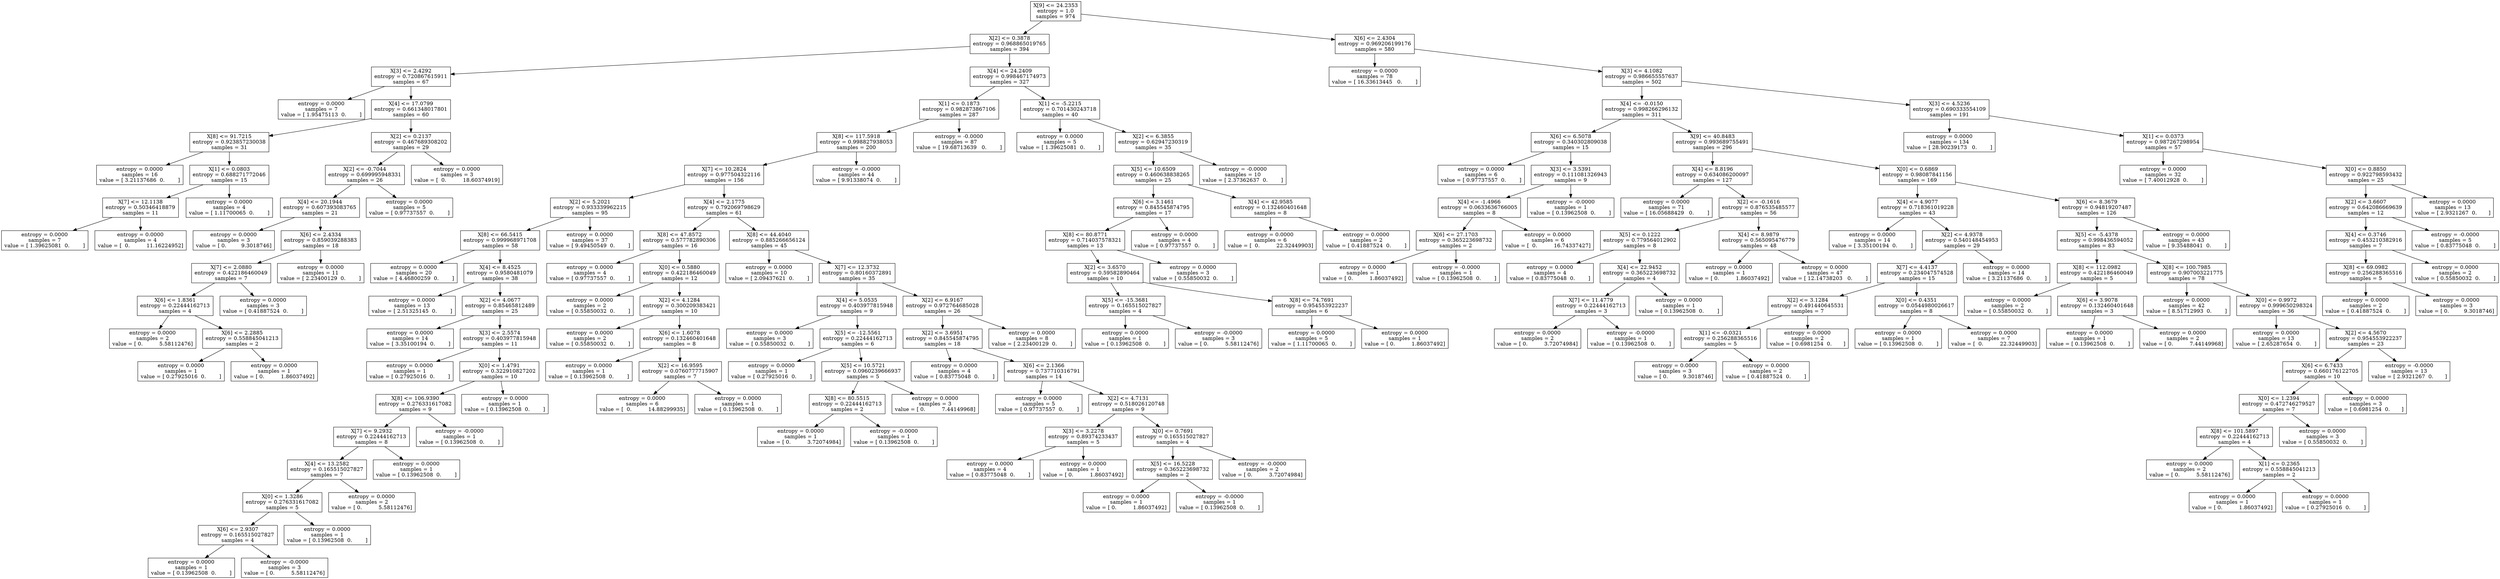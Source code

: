 digraph Tree {
0 [label="X[9] <= 24.2353\nentropy = 1.0\nsamples = 974", shape="box"] ;
1 [label="X[2] <= 0.3878\nentropy = 0.968865019765\nsamples = 394", shape="box"] ;
0 -> 1 ;
2 [label="X[3] <= 2.4292\nentropy = 0.720867615911\nsamples = 67", shape="box"] ;
1 -> 2 ;
3 [label="entropy = 0.0000\nsamples = 7\nvalue = [ 1.95475113  0.        ]", shape="box"] ;
2 -> 3 ;
4 [label="X[4] <= 17.0799\nentropy = 0.661348017801\nsamples = 60", shape="box"] ;
2 -> 4 ;
5 [label="X[8] <= 91.7215\nentropy = 0.923857230038\nsamples = 31", shape="box"] ;
4 -> 5 ;
6 [label="entropy = 0.0000\nsamples = 16\nvalue = [ 3.21137686  0.        ]", shape="box"] ;
5 -> 6 ;
7 [label="X[1] <= 0.0803\nentropy = 0.688271772046\nsamples = 15", shape="box"] ;
5 -> 7 ;
8 [label="X[7] <= 12.1138\nentropy = 0.50346418879\nsamples = 11", shape="box"] ;
7 -> 8 ;
9 [label="entropy = 0.0000\nsamples = 7\nvalue = [ 1.39625081  0.        ]", shape="box"] ;
8 -> 9 ;
10 [label="entropy = 0.0000\nsamples = 4\nvalue = [  0.          11.16224952]", shape="box"] ;
8 -> 10 ;
11 [label="entropy = 0.0000\nsamples = 4\nvalue = [ 1.11700065  0.        ]", shape="box"] ;
7 -> 11 ;
12 [label="X[2] <= 0.2137\nentropy = 0.467689308202\nsamples = 29", shape="box"] ;
4 -> 12 ;
13 [label="X[2] <= -0.7044\nentropy = 0.699995948331\nsamples = 26", shape="box"] ;
12 -> 13 ;
14 [label="X[4] <= 20.1944\nentropy = 0.607393083765\nsamples = 21", shape="box"] ;
13 -> 14 ;
15 [label="entropy = 0.0000\nsamples = 3\nvalue = [ 0.         9.3018746]", shape="box"] ;
14 -> 15 ;
16 [label="X[6] <= 2.4334\nentropy = 0.859039288383\nsamples = 18", shape="box"] ;
14 -> 16 ;
17 [label="X[7] <= 2.0880\nentropy = 0.422186460049\nsamples = 7", shape="box"] ;
16 -> 17 ;
18 [label="X[6] <= 1.8361\nentropy = 0.22444162713\nsamples = 4", shape="box"] ;
17 -> 18 ;
19 [label="entropy = 0.0000\nsamples = 2\nvalue = [ 0.          5.58112476]", shape="box"] ;
18 -> 19 ;
20 [label="X[6] <= 2.2885\nentropy = 0.558845041213\nsamples = 2", shape="box"] ;
18 -> 20 ;
21 [label="entropy = 0.0000\nsamples = 1\nvalue = [ 0.27925016  0.        ]", shape="box"] ;
20 -> 21 ;
22 [label="entropy = 0.0000\nsamples = 1\nvalue = [ 0.          1.86037492]", shape="box"] ;
20 -> 22 ;
23 [label="entropy = 0.0000\nsamples = 3\nvalue = [ 0.41887524  0.        ]", shape="box"] ;
17 -> 23 ;
24 [label="entropy = 0.0000\nsamples = 11\nvalue = [ 2.23400129  0.        ]", shape="box"] ;
16 -> 24 ;
25 [label="entropy = 0.0000\nsamples = 5\nvalue = [ 0.97737557  0.        ]", shape="box"] ;
13 -> 25 ;
26 [label="entropy = 0.0000\nsamples = 3\nvalue = [  0.          18.60374919]", shape="box"] ;
12 -> 26 ;
27 [label="X[4] <= 24.2409\nentropy = 0.998467174973\nsamples = 327", shape="box"] ;
1 -> 27 ;
28 [label="X[1] <= 0.1873\nentropy = 0.982873867106\nsamples = 287", shape="box"] ;
27 -> 28 ;
29 [label="X[8] <= 117.5918\nentropy = 0.998827938053\nsamples = 200", shape="box"] ;
28 -> 29 ;
30 [label="X[7] <= 10.2824\nentropy = 0.977504322116\nsamples = 156", shape="box"] ;
29 -> 30 ;
31 [label="X[2] <= 5.2021\nentropy = 0.933339962215\nsamples = 95", shape="box"] ;
30 -> 31 ;
32 [label="X[8] <= 66.5415\nentropy = 0.999968971708\nsamples = 58", shape="box"] ;
31 -> 32 ;
33 [label="entropy = 0.0000\nsamples = 20\nvalue = [ 4.46800259  0.        ]", shape="box"] ;
32 -> 33 ;
34 [label="X[4] <= 8.4525\nentropy = 0.9580481079\nsamples = 38", shape="box"] ;
32 -> 34 ;
35 [label="entropy = 0.0000\nsamples = 13\nvalue = [ 2.51325145  0.        ]", shape="box"] ;
34 -> 35 ;
36 [label="X[2] <= 4.0677\nentropy = 0.85465812489\nsamples = 25", shape="box"] ;
34 -> 36 ;
37 [label="entropy = 0.0000\nsamples = 14\nvalue = [ 3.35100194  0.        ]", shape="box"] ;
36 -> 37 ;
38 [label="X[3] <= 2.5574\nentropy = 0.403977815948\nsamples = 11", shape="box"] ;
36 -> 38 ;
39 [label="entropy = 0.0000\nsamples = 1\nvalue = [ 0.27925016  0.        ]", shape="box"] ;
38 -> 39 ;
40 [label="X[0] <= 1.4791\nentropy = 0.322910827202\nsamples = 10", shape="box"] ;
38 -> 40 ;
41 [label="X[8] <= 106.9390\nentropy = 0.276331617082\nsamples = 9", shape="box"] ;
40 -> 41 ;
42 [label="X[7] <= 9.2932\nentropy = 0.22444162713\nsamples = 8", shape="box"] ;
41 -> 42 ;
43 [label="X[4] <= 13.2582\nentropy = 0.165515027827\nsamples = 7", shape="box"] ;
42 -> 43 ;
44 [label="X[0] <= 1.3286\nentropy = 0.276331617082\nsamples = 5", shape="box"] ;
43 -> 44 ;
45 [label="X[6] <= 2.9307\nentropy = 0.165515027827\nsamples = 4", shape="box"] ;
44 -> 45 ;
46 [label="entropy = 0.0000\nsamples = 1\nvalue = [ 0.13962508  0.        ]", shape="box"] ;
45 -> 46 ;
47 [label="entropy = -0.0000\nsamples = 3\nvalue = [ 0.          5.58112476]", shape="box"] ;
45 -> 47 ;
48 [label="entropy = 0.0000\nsamples = 1\nvalue = [ 0.13962508  0.        ]", shape="box"] ;
44 -> 48 ;
49 [label="entropy = 0.0000\nsamples = 2\nvalue = [ 0.          5.58112476]", shape="box"] ;
43 -> 49 ;
50 [label="entropy = 0.0000\nsamples = 1\nvalue = [ 0.13962508  0.        ]", shape="box"] ;
42 -> 50 ;
51 [label="entropy = -0.0000\nsamples = 1\nvalue = [ 0.13962508  0.        ]", shape="box"] ;
41 -> 51 ;
52 [label="entropy = 0.0000\nsamples = 1\nvalue = [ 0.13962508  0.        ]", shape="box"] ;
40 -> 52 ;
53 [label="entropy = 0.0000\nsamples = 37\nvalue = [ 9.49450549  0.        ]", shape="box"] ;
31 -> 53 ;
54 [label="X[4] <= 2.1775\nentropy = 0.792069798629\nsamples = 61", shape="box"] ;
30 -> 54 ;
55 [label="X[8] <= 47.8572\nentropy = 0.577782890306\nsamples = 16", shape="box"] ;
54 -> 55 ;
56 [label="entropy = 0.0000\nsamples = 4\nvalue = [ 0.97737557  0.        ]", shape="box"] ;
55 -> 56 ;
57 [label="X[0] <= 0.5880\nentropy = 0.422186460049\nsamples = 12", shape="box"] ;
55 -> 57 ;
58 [label="entropy = 0.0000\nsamples = 2\nvalue = [ 0.55850032  0.        ]", shape="box"] ;
57 -> 58 ;
59 [label="X[2] <= 4.1284\nentropy = 0.300209383421\nsamples = 10", shape="box"] ;
57 -> 59 ;
60 [label="entropy = 0.0000\nsamples = 2\nvalue = [ 0.55850032  0.        ]", shape="box"] ;
59 -> 60 ;
61 [label="X[6] <= 1.6078\nentropy = 0.132460401648\nsamples = 8", shape="box"] ;
59 -> 61 ;
62 [label="entropy = 0.0000\nsamples = 1\nvalue = [ 0.13962508  0.        ]", shape="box"] ;
61 -> 62 ;
63 [label="X[2] <= 16.9595\nentropy = 0.0760777715907\nsamples = 7", shape="box"] ;
61 -> 63 ;
64 [label="entropy = 0.0000\nsamples = 6\nvalue = [  0.          14.88299935]", shape="box"] ;
63 -> 64 ;
65 [label="entropy = 0.0000\nsamples = 1\nvalue = [ 0.13962508  0.        ]", shape="box"] ;
63 -> 65 ;
66 [label="X[8] <= 44.4040\nentropy = 0.885266656124\nsamples = 45", shape="box"] ;
54 -> 66 ;
67 [label="entropy = 0.0000\nsamples = 10\nvalue = [ 2.09437621  0.        ]", shape="box"] ;
66 -> 67 ;
68 [label="X[7] <= 12.3732\nentropy = 0.80160372891\nsamples = 35", shape="box"] ;
66 -> 68 ;
69 [label="X[4] <= 5.0535\nentropy = 0.403977815948\nsamples = 9", shape="box"] ;
68 -> 69 ;
70 [label="entropy = 0.0000\nsamples = 3\nvalue = [ 0.55850032  0.        ]", shape="box"] ;
69 -> 70 ;
71 [label="X[5] <= -12.5561\nentropy = 0.22444162713\nsamples = 6", shape="box"] ;
69 -> 71 ;
72 [label="entropy = 0.0000\nsamples = 1\nvalue = [ 0.27925016  0.        ]", shape="box"] ;
71 -> 72 ;
73 [label="X[5] <= 10.5721\nentropy = 0.0960239666937\nsamples = 5", shape="box"] ;
71 -> 73 ;
74 [label="X[8] <= 80.5515\nentropy = 0.22444162713\nsamples = 2", shape="box"] ;
73 -> 74 ;
75 [label="entropy = 0.0000\nsamples = 1\nvalue = [ 0.          3.72074984]", shape="box"] ;
74 -> 75 ;
76 [label="entropy = -0.0000\nsamples = 1\nvalue = [ 0.13962508  0.        ]", shape="box"] ;
74 -> 76 ;
77 [label="entropy = 0.0000\nsamples = 3\nvalue = [ 0.          7.44149968]", shape="box"] ;
73 -> 77 ;
78 [label="X[2] <= 6.9167\nentropy = 0.972764685028\nsamples = 26", shape="box"] ;
68 -> 78 ;
79 [label="X[2] <= 3.6951\nentropy = 0.845545874795\nsamples = 18", shape="box"] ;
78 -> 79 ;
80 [label="entropy = 0.0000\nsamples = 4\nvalue = [ 0.83775048  0.        ]", shape="box"] ;
79 -> 80 ;
81 [label="X[6] <= 2.1366\nentropy = 0.737710316791\nsamples = 14", shape="box"] ;
79 -> 81 ;
82 [label="entropy = 0.0000\nsamples = 5\nvalue = [ 0.97737557  0.        ]", shape="box"] ;
81 -> 82 ;
83 [label="X[2] <= 4.7131\nentropy = 0.518026120748\nsamples = 9", shape="box"] ;
81 -> 83 ;
84 [label="X[3] <= 3.2278\nentropy = 0.89374233437\nsamples = 5", shape="box"] ;
83 -> 84 ;
85 [label="entropy = 0.0000\nsamples = 4\nvalue = [ 0.83775048  0.        ]", shape="box"] ;
84 -> 85 ;
86 [label="entropy = 0.0000\nsamples = 1\nvalue = [ 0.          1.86037492]", shape="box"] ;
84 -> 86 ;
87 [label="X[0] <= 0.7691\nentropy = 0.165515027827\nsamples = 4", shape="box"] ;
83 -> 87 ;
88 [label="X[5] <= 16.5228\nentropy = 0.365223698732\nsamples = 2", shape="box"] ;
87 -> 88 ;
89 [label="entropy = 0.0000\nsamples = 1\nvalue = [ 0.          1.86037492]", shape="box"] ;
88 -> 89 ;
90 [label="entropy = -0.0000\nsamples = 1\nvalue = [ 0.13962508  0.        ]", shape="box"] ;
88 -> 90 ;
91 [label="entropy = -0.0000\nsamples = 2\nvalue = [ 0.          3.72074984]", shape="box"] ;
87 -> 91 ;
92 [label="entropy = 0.0000\nsamples = 8\nvalue = [ 2.23400129  0.        ]", shape="box"] ;
78 -> 92 ;
93 [label="entropy = -0.0000\nsamples = 44\nvalue = [ 9.91338074  0.        ]", shape="box"] ;
29 -> 93 ;
94 [label="entropy = -0.0000\nsamples = 87\nvalue = [ 19.68713639   0.        ]", shape="box"] ;
28 -> 94 ;
95 [label="X[1] <= -5.2215\nentropy = 0.701430243718\nsamples = 40", shape="box"] ;
27 -> 95 ;
96 [label="entropy = 0.0000\nsamples = 5\nvalue = [ 1.39625081  0.        ]", shape="box"] ;
95 -> 96 ;
97 [label="X[2] <= 6.3855\nentropy = 0.62947230319\nsamples = 35", shape="box"] ;
95 -> 97 ;
98 [label="X[5] <= 10.6509\nentropy = 0.460638838265\nsamples = 25", shape="box"] ;
97 -> 98 ;
99 [label="X[6] <= 3.1461\nentropy = 0.845545874795\nsamples = 17", shape="box"] ;
98 -> 99 ;
100 [label="X[8] <= 80.8771\nentropy = 0.714037578321\nsamples = 13", shape="box"] ;
99 -> 100 ;
101 [label="X[2] <= 3.6570\nentropy = 0.59582890464\nsamples = 10", shape="box"] ;
100 -> 101 ;
102 [label="X[5] <= -15.3681\nentropy = 0.165515027827\nsamples = 4", shape="box"] ;
101 -> 102 ;
103 [label="entropy = 0.0000\nsamples = 1\nvalue = [ 0.13962508  0.        ]", shape="box"] ;
102 -> 103 ;
104 [label="entropy = -0.0000\nsamples = 3\nvalue = [ 0.          5.58112476]", shape="box"] ;
102 -> 104 ;
105 [label="X[8] <= 74.7691\nentropy = 0.954553922237\nsamples = 6", shape="box"] ;
101 -> 105 ;
106 [label="entropy = 0.0000\nsamples = 5\nvalue = [ 1.11700065  0.        ]", shape="box"] ;
105 -> 106 ;
107 [label="entropy = 0.0000\nsamples = 1\nvalue = [ 0.          1.86037492]", shape="box"] ;
105 -> 107 ;
108 [label="entropy = 0.0000\nsamples = 3\nvalue = [ 0.55850032  0.        ]", shape="box"] ;
100 -> 108 ;
109 [label="entropy = 0.0000\nsamples = 4\nvalue = [ 0.97737557  0.        ]", shape="box"] ;
99 -> 109 ;
110 [label="X[4] <= 42.9585\nentropy = 0.132460401648\nsamples = 8", shape="box"] ;
98 -> 110 ;
111 [label="entropy = 0.0000\nsamples = 6\nvalue = [  0.          22.32449903]", shape="box"] ;
110 -> 111 ;
112 [label="entropy = 0.0000\nsamples = 2\nvalue = [ 0.41887524  0.        ]", shape="box"] ;
110 -> 112 ;
113 [label="entropy = -0.0000\nsamples = 10\nvalue = [ 2.37362637  0.        ]", shape="box"] ;
97 -> 113 ;
114 [label="X[6] <= 2.4304\nentropy = 0.969206199176\nsamples = 580", shape="box"] ;
0 -> 114 ;
115 [label="entropy = 0.0000\nsamples = 78\nvalue = [ 16.33613445   0.        ]", shape="box"] ;
114 -> 115 ;
116 [label="X[3] <= 4.1082\nentropy = 0.986655557637\nsamples = 502", shape="box"] ;
114 -> 116 ;
117 [label="X[4] <= -0.0150\nentropy = 0.998266296132\nsamples = 311", shape="box"] ;
116 -> 117 ;
118 [label="X[6] <= 6.5078\nentropy = 0.340302809038\nsamples = 15", shape="box"] ;
117 -> 118 ;
119 [label="entropy = 0.0000\nsamples = 6\nvalue = [ 0.97737557  0.        ]", shape="box"] ;
118 -> 119 ;
120 [label="X[3] <= 3.5391\nentropy = 0.111081326943\nsamples = 9", shape="box"] ;
118 -> 120 ;
121 [label="X[4] <= -1.4966\nentropy = 0.0633636766005\nsamples = 8", shape="box"] ;
120 -> 121 ;
122 [label="X[6] <= 27.1703\nentropy = 0.365223698732\nsamples = 2", shape="box"] ;
121 -> 122 ;
123 [label="entropy = 0.0000\nsamples = 1\nvalue = [ 0.          1.86037492]", shape="box"] ;
122 -> 123 ;
124 [label="entropy = -0.0000\nsamples = 1\nvalue = [ 0.13962508  0.        ]", shape="box"] ;
122 -> 124 ;
125 [label="entropy = 0.0000\nsamples = 6\nvalue = [  0.          16.74337427]", shape="box"] ;
121 -> 125 ;
126 [label="entropy = -0.0000\nsamples = 1\nvalue = [ 0.13962508  0.        ]", shape="box"] ;
120 -> 126 ;
127 [label="X[9] <= 40.8483\nentropy = 0.993689755491\nsamples = 296", shape="box"] ;
117 -> 127 ;
128 [label="X[4] <= 8.8196\nentropy = 0.634086200097\nsamples = 127", shape="box"] ;
127 -> 128 ;
129 [label="entropy = 0.0000\nsamples = 71\nvalue = [ 16.05688429   0.        ]", shape="box"] ;
128 -> 129 ;
130 [label="X[2] <= -0.1616\nentropy = 0.876535485577\nsamples = 56", shape="box"] ;
128 -> 130 ;
131 [label="X[5] <= 0.1222\nentropy = 0.779564012902\nsamples = 8", shape="box"] ;
130 -> 131 ;
132 [label="entropy = 0.0000\nsamples = 4\nvalue = [ 0.83775048  0.        ]", shape="box"] ;
131 -> 132 ;
133 [label="X[4] <= 22.9452\nentropy = 0.365223698732\nsamples = 4", shape="box"] ;
131 -> 133 ;
134 [label="X[7] <= 11.4779\nentropy = 0.22444162713\nsamples = 3", shape="box"] ;
133 -> 134 ;
135 [label="entropy = 0.0000\nsamples = 2\nvalue = [ 0.          3.72074984]", shape="box"] ;
134 -> 135 ;
136 [label="entropy = -0.0000\nsamples = 1\nvalue = [ 0.13962508  0.        ]", shape="box"] ;
134 -> 136 ;
137 [label="entropy = 0.0000\nsamples = 1\nvalue = [ 0.13962508  0.        ]", shape="box"] ;
133 -> 137 ;
138 [label="X[4] <= 8.9879\nentropy = 0.565095476779\nsamples = 48", shape="box"] ;
130 -> 138 ;
139 [label="entropy = 0.0000\nsamples = 1\nvalue = [ 0.          1.86037492]", shape="box"] ;
138 -> 139 ;
140 [label="entropy = 0.0000\nsamples = 47\nvalue = [ 12.14738203   0.        ]", shape="box"] ;
138 -> 140 ;
141 [label="X[0] <= 0.6869\nentropy = 0.98087841156\nsamples = 169", shape="box"] ;
127 -> 141 ;
142 [label="X[4] <= 4.9077\nentropy = 0.718361019228\nsamples = 43", shape="box"] ;
141 -> 142 ;
143 [label="entropy = 0.0000\nsamples = 14\nvalue = [ 3.35100194  0.        ]", shape="box"] ;
142 -> 143 ;
144 [label="X[2] <= 4.9378\nentropy = 0.540148454953\nsamples = 29", shape="box"] ;
142 -> 144 ;
145 [label="X[7] <= 4.4137\nentropy = 0.234047574528\nsamples = 15", shape="box"] ;
144 -> 145 ;
146 [label="X[2] <= 3.1284\nentropy = 0.491440645531\nsamples = 7", shape="box"] ;
145 -> 146 ;
147 [label="X[1] <= -0.0321\nentropy = 0.256288365516\nsamples = 5", shape="box"] ;
146 -> 147 ;
148 [label="entropy = 0.0000\nsamples = 3\nvalue = [ 0.         9.3018746]", shape="box"] ;
147 -> 148 ;
149 [label="entropy = 0.0000\nsamples = 2\nvalue = [ 0.41887524  0.        ]", shape="box"] ;
147 -> 149 ;
150 [label="entropy = 0.0000\nsamples = 2\nvalue = [ 0.6981254  0.       ]", shape="box"] ;
146 -> 150 ;
151 [label="X[0] <= 0.4351\nentropy = 0.0544980026617\nsamples = 8", shape="box"] ;
145 -> 151 ;
152 [label="entropy = 0.0000\nsamples = 1\nvalue = [ 0.13962508  0.        ]", shape="box"] ;
151 -> 152 ;
153 [label="entropy = 0.0000\nsamples = 7\nvalue = [  0.          22.32449903]", shape="box"] ;
151 -> 153 ;
154 [label="entropy = 0.0000\nsamples = 14\nvalue = [ 3.21137686  0.        ]", shape="box"] ;
144 -> 154 ;
155 [label="X[6] <= 8.3679\nentropy = 0.94819207487\nsamples = 126", shape="box"] ;
141 -> 155 ;
156 [label="X[5] <= -5.4378\nentropy = 0.998436594052\nsamples = 83", shape="box"] ;
155 -> 156 ;
157 [label="X[8] <= 112.0982\nentropy = 0.422186460049\nsamples = 5", shape="box"] ;
156 -> 157 ;
158 [label="entropy = 0.0000\nsamples = 2\nvalue = [ 0.55850032  0.        ]", shape="box"] ;
157 -> 158 ;
159 [label="X[6] <= 3.9078\nentropy = 0.132460401648\nsamples = 3", shape="box"] ;
157 -> 159 ;
160 [label="entropy = 0.0000\nsamples = 1\nvalue = [ 0.13962508  0.        ]", shape="box"] ;
159 -> 160 ;
161 [label="entropy = 0.0000\nsamples = 2\nvalue = [ 0.          7.44149968]", shape="box"] ;
159 -> 161 ;
162 [label="X[8] <= 100.7985\nentropy = 0.907003221775\nsamples = 78", shape="box"] ;
156 -> 162 ;
163 [label="entropy = 0.0000\nsamples = 42\nvalue = [ 8.51712993  0.        ]", shape="box"] ;
162 -> 163 ;
164 [label="X[0] <= 0.9972\nentropy = 0.999650298324\nsamples = 36", shape="box"] ;
162 -> 164 ;
165 [label="entropy = 0.0000\nsamples = 13\nvalue = [ 2.65287654  0.        ]", shape="box"] ;
164 -> 165 ;
166 [label="X[2] <= 4.5670\nentropy = 0.954553922237\nsamples = 23", shape="box"] ;
164 -> 166 ;
167 [label="X[6] <= 6.7433\nentropy = 0.660176122705\nsamples = 10", shape="box"] ;
166 -> 167 ;
168 [label="X[0] <= 1.2394\nentropy = 0.472746279527\nsamples = 7", shape="box"] ;
167 -> 168 ;
169 [label="X[8] <= 101.5897\nentropy = 0.22444162713\nsamples = 4", shape="box"] ;
168 -> 169 ;
170 [label="entropy = 0.0000\nsamples = 2\nvalue = [ 0.          5.58112476]", shape="box"] ;
169 -> 170 ;
171 [label="X[1] <= 0.2365\nentropy = 0.558845041213\nsamples = 2", shape="box"] ;
169 -> 171 ;
172 [label="entropy = 0.0000\nsamples = 1\nvalue = [ 0.          1.86037492]", shape="box"] ;
171 -> 172 ;
173 [label="entropy = 0.0000\nsamples = 1\nvalue = [ 0.27925016  0.        ]", shape="box"] ;
171 -> 173 ;
174 [label="entropy = 0.0000\nsamples = 3\nvalue = [ 0.55850032  0.        ]", shape="box"] ;
168 -> 174 ;
175 [label="entropy = 0.0000\nsamples = 3\nvalue = [ 0.6981254  0.       ]", shape="box"] ;
167 -> 175 ;
176 [label="entropy = -0.0000\nsamples = 13\nvalue = [ 2.9321267  0.       ]", shape="box"] ;
166 -> 176 ;
177 [label="entropy = 0.0000\nsamples = 43\nvalue = [ 9.35488041  0.        ]", shape="box"] ;
155 -> 177 ;
178 [label="X[3] <= 4.5236\nentropy = 0.690333554109\nsamples = 191", shape="box"] ;
116 -> 178 ;
179 [label="entropy = 0.0000\nsamples = 134\nvalue = [ 28.90239173   0.        ]", shape="box"] ;
178 -> 179 ;
180 [label="X[1] <= 0.0373\nentropy = 0.987267298954\nsamples = 57", shape="box"] ;
178 -> 180 ;
181 [label="entropy = 0.0000\nsamples = 32\nvalue = [ 7.40012928  0.        ]", shape="box"] ;
180 -> 181 ;
182 [label="X[0] <= 0.8850\nentropy = 0.922798593432\nsamples = 25", shape="box"] ;
180 -> 182 ;
183 [label="X[2] <= 3.6607\nentropy = 0.642086669639\nsamples = 12", shape="box"] ;
182 -> 183 ;
184 [label="X[4] <= 0.3746\nentropy = 0.453210382916\nsamples = 7", shape="box"] ;
183 -> 184 ;
185 [label="X[8] <= 69.0982\nentropy = 0.256288365516\nsamples = 5", shape="box"] ;
184 -> 185 ;
186 [label="entropy = 0.0000\nsamples = 2\nvalue = [ 0.41887524  0.        ]", shape="box"] ;
185 -> 186 ;
187 [label="entropy = 0.0000\nsamples = 3\nvalue = [ 0.         9.3018746]", shape="box"] ;
185 -> 187 ;
188 [label="entropy = 0.0000\nsamples = 2\nvalue = [ 0.55850032  0.        ]", shape="box"] ;
184 -> 188 ;
189 [label="entropy = -0.0000\nsamples = 5\nvalue = [ 0.83775048  0.        ]", shape="box"] ;
183 -> 189 ;
190 [label="entropy = 0.0000\nsamples = 13\nvalue = [ 2.9321267  0.       ]", shape="box"] ;
182 -> 190 ;
}